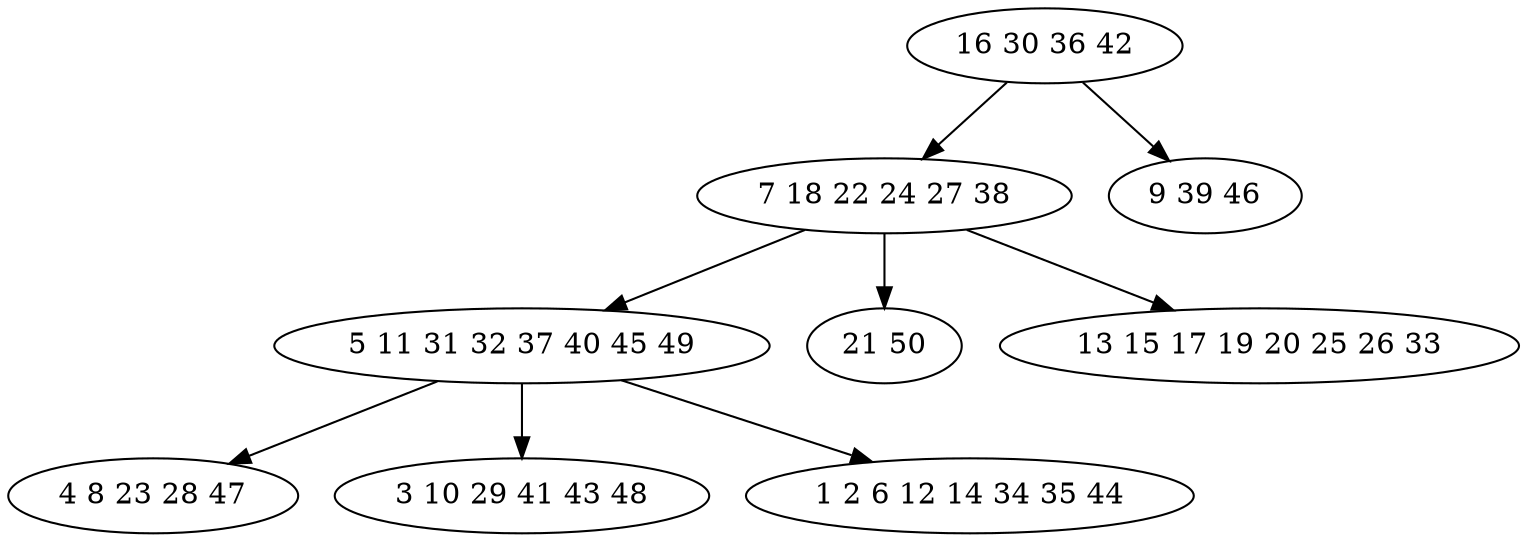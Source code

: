 digraph true_tree {
	"0" -> "1"
	"0" -> "2"
	"1" -> "3"
	"3" -> "4"
	"1" -> "5"
	"3" -> "6"
	"3" -> "7"
	"1" -> "8"
	"0" [label="16 30 36 42"];
	"1" [label="7 18 22 24 27 38"];
	"2" [label="9 39 46"];
	"3" [label="5 11 31 32 37 40 45 49"];
	"4" [label="4 8 23 28 47"];
	"5" [label="21 50"];
	"6" [label="3 10 29 41 43 48"];
	"7" [label="1 2 6 12 14 34 35 44"];
	"8" [label="13 15 17 19 20 25 26 33"];
}
